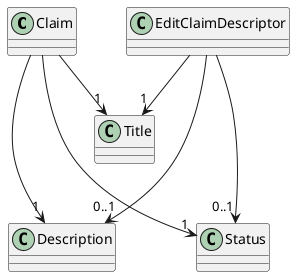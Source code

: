 @startuml
class Claim
class EditClaimDescriptor
class Title
class Status
class Description

Claim --> "1" Title
Claim ---> "1" Description
Claim ---> "1" Status

EditClaimDescriptor --> "1" Title
EditClaimDescriptor ---> "0..1" Description
EditClaimDescriptor ---> "0..1" Status
@enduml
